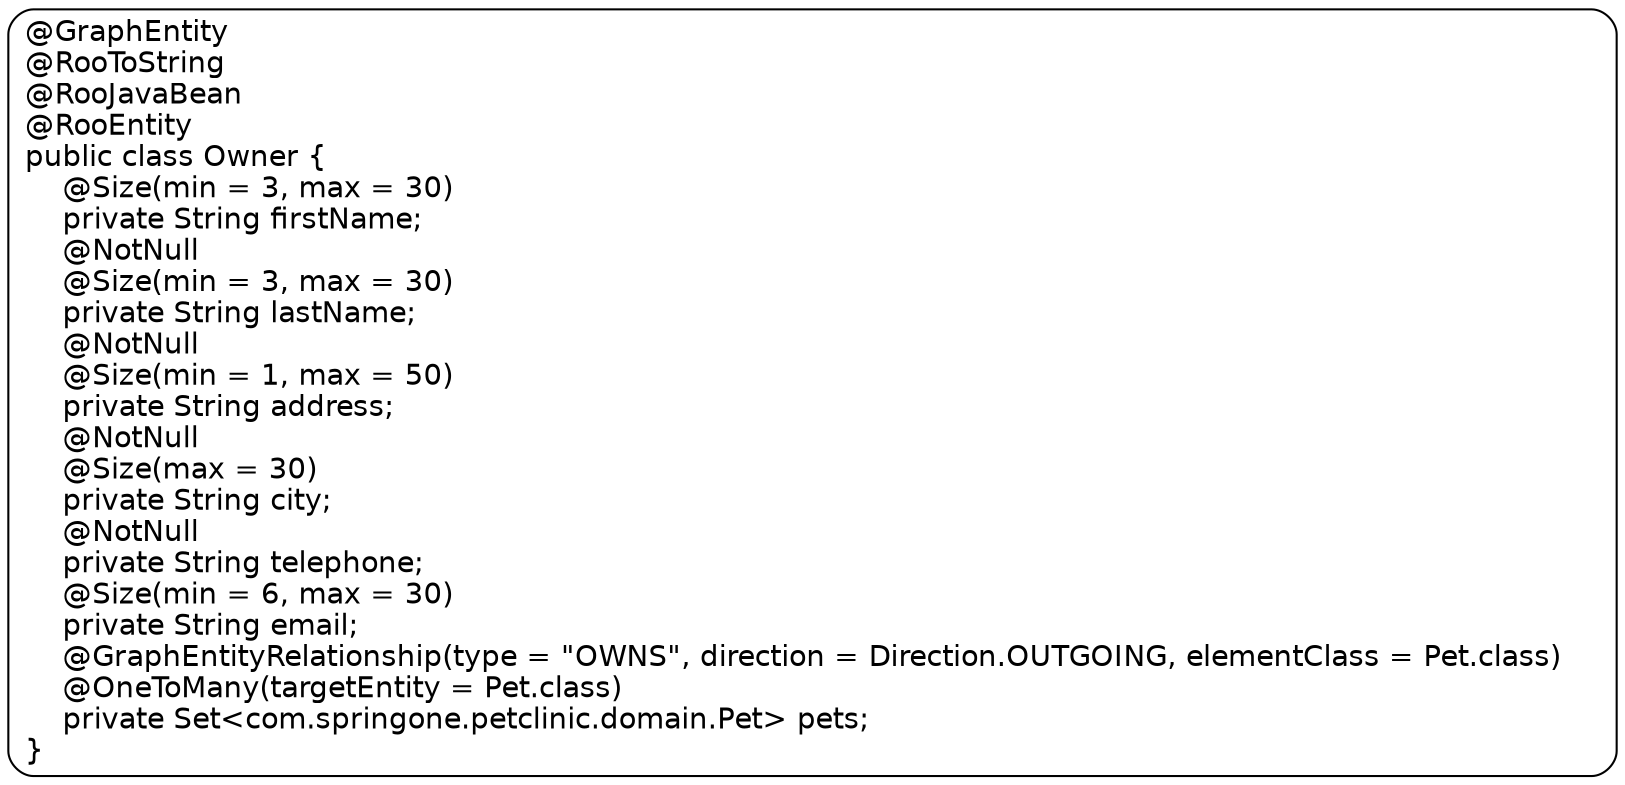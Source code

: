 digraph Owner {
  node [
    fontname = "Bitstream Vera Sans"
    shape = "Mrecord"
  ]
  edge [
    fontname = "Bitstream Vera Sans"
  ]

  Owner [
    
    label = "{@GraphEntity\
    \l@RooToString\
    \l@RooJavaBean\
    \l@RooEntity\
    \lpublic class Owner \{\
    \l\    @Size(min = 3, max = 30)\
    \l\    private String firstName;\
    \l\    @NotNull\
    \l\    @Size(min = 3, max = 30)\
    \l\    private String lastName;\
    \l\    @NotNull\
    \l\    @Size(min = 1, max = 50)\
    \l\    private String address;\
    \l\    @NotNull\
    \l\    @Size(max = 30)\
    \l\    private String city;\
    \l\    @NotNull\
    \l\    private String telephone;\
    \l\    @Size(min = 6, max = 30)\
    \l\    private String email;\
    \l\    @GraphEntityRelationship(type = \"OWNS\", direction = Direction.OUTGOING, elementClass = Pet.class)\
    \l\    @OneToMany(targetEntity = Pet.class)\
    \l\    private Set\<com.springone.petclinic.domain.Pet\> pets;\
    \l\}\
    \l}"
  ]

}

